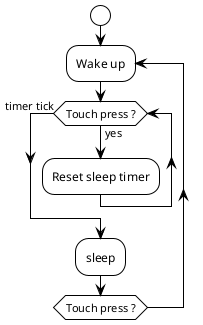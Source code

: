 @startuml pongboy

!theme plain

start
repeat :Wake up;
while (Touch press ?) is (yes)
    :Reset sleep timer;
endwhile (timer tick)
:sleep;
repeat while(Touch press ?)

@enduml
